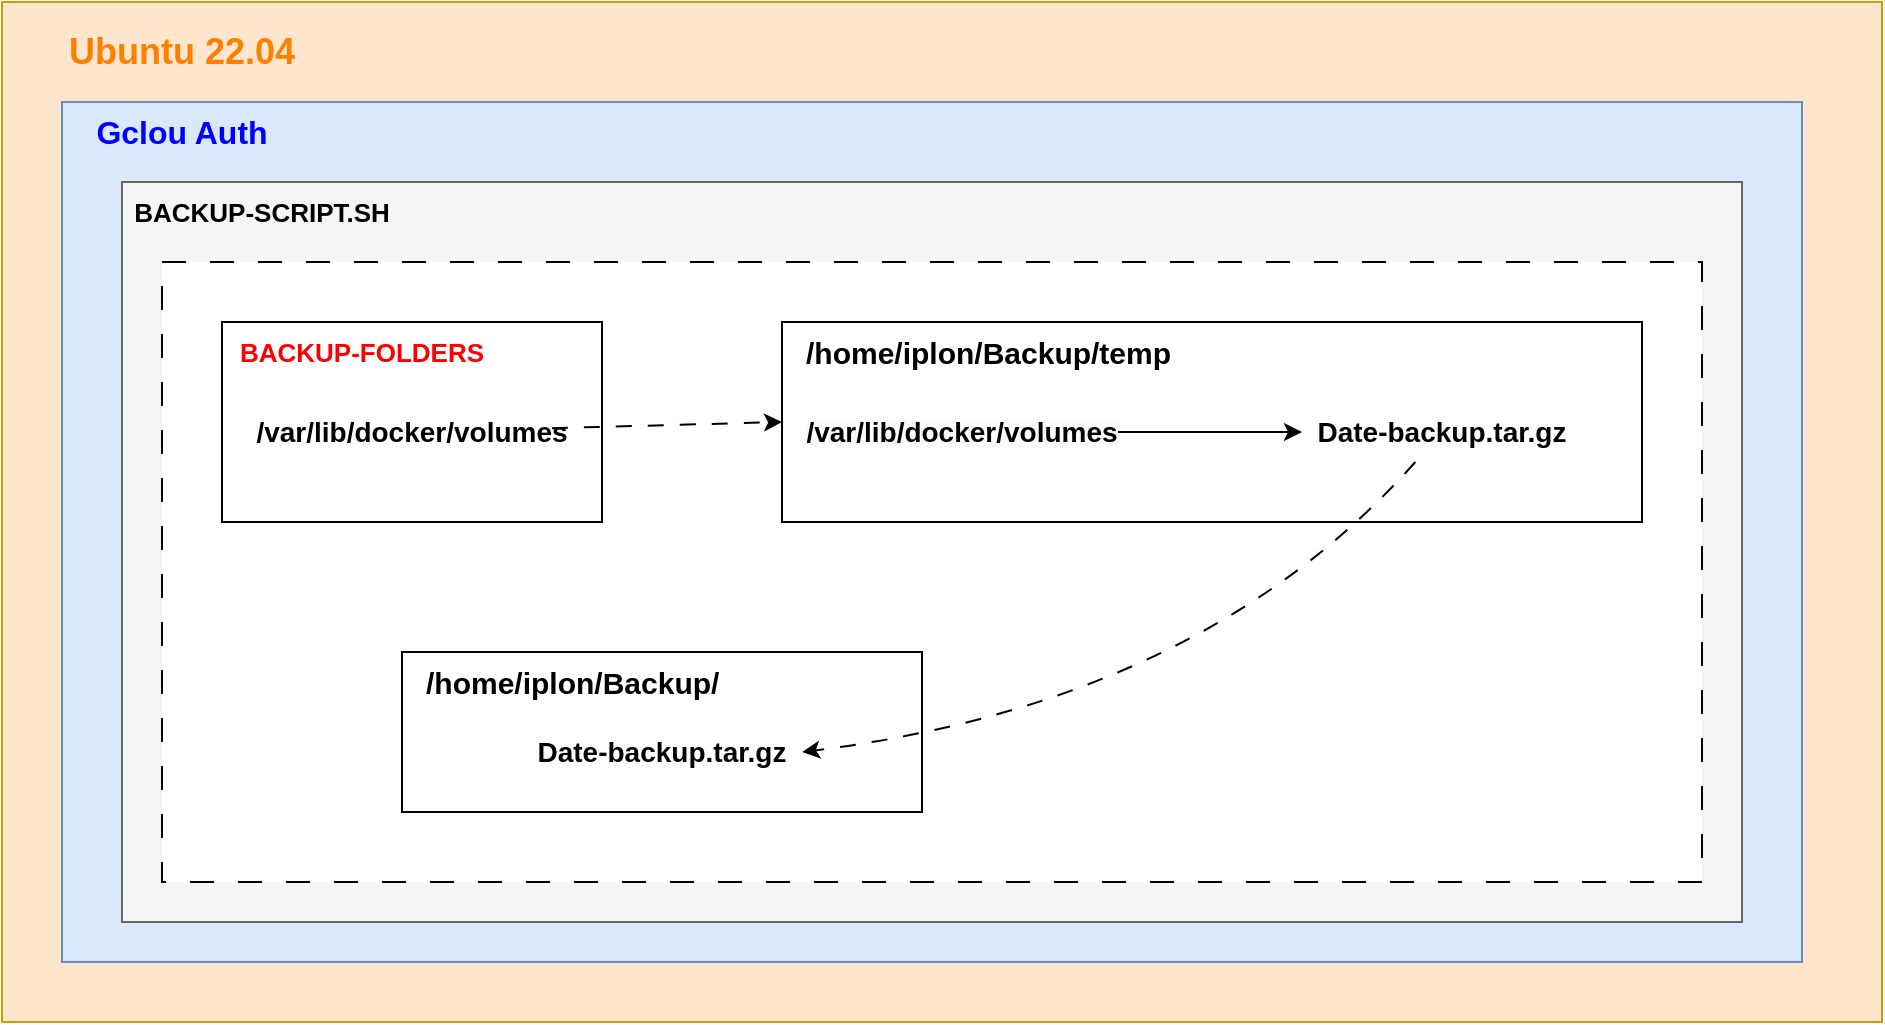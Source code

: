 <mxfile version="21.7.0" type="github">
  <diagram name="Page-1" id="9AsOzyfTxAAt59TYpuIn">
    <mxGraphModel dx="1434" dy="811" grid="1" gridSize="10" guides="1" tooltips="1" connect="1" arrows="1" fold="1" page="1" pageScale="1" pageWidth="827" pageHeight="1169" math="0" shadow="0">
      <root>
        <mxCell id="0" />
        <mxCell id="1" parent="0" />
        <mxCell id="MmiJt0va4LWQRkHMWDSl-2" value="" style="rounded=0;whiteSpace=wrap;html=1;fillColor=#ffe6cc;strokeColor=#d79b00;" parent="1" vertex="1">
          <mxGeometry x="100" y="220" width="940" height="510" as="geometry" />
        </mxCell>
        <mxCell id="MmiJt0va4LWQRkHMWDSl-3" value="" style="rounded=0;whiteSpace=wrap;html=1;fillColor=#dae8fc;strokeColor=#6c8ebf;" parent="1" vertex="1">
          <mxGeometry x="130" y="270" width="870" height="430" as="geometry" />
        </mxCell>
        <mxCell id="MmiJt0va4LWQRkHMWDSl-5" value="&lt;b&gt;&lt;font color=&quot;#ff8000&quot; style=&quot;font-size: 18px;&quot;&gt;Ubuntu 22.04&lt;/font&gt;&lt;/b&gt;" style="text;html=1;strokeColor=none;fillColor=none;align=center;verticalAlign=middle;whiteSpace=wrap;rounded=0;" parent="1" vertex="1">
          <mxGeometry x="110" y="230" width="160" height="30" as="geometry" />
        </mxCell>
        <mxCell id="MmiJt0va4LWQRkHMWDSl-6" value="" style="rounded=0;whiteSpace=wrap;html=1;fillColor=#f5f5f5;strokeColor=#666666;fontColor=#333333;" parent="1" vertex="1">
          <mxGeometry x="160" y="310" width="810" height="370" as="geometry" />
        </mxCell>
        <mxCell id="MmiJt0va4LWQRkHMWDSl-7" value="&lt;b&gt;&lt;font color=&quot;#0000ff&quot; style=&quot;font-size: 16px;&quot;&gt;Gclou Auth&lt;/font&gt;&lt;/b&gt;" style="text;html=1;strokeColor=none;fillColor=none;align=center;verticalAlign=middle;whiteSpace=wrap;rounded=0;" parent="1" vertex="1">
          <mxGeometry x="130" y="270" width="120" height="30" as="geometry" />
        </mxCell>
        <mxCell id="MmiJt0va4LWQRkHMWDSl-8" value="" style="rounded=0;whiteSpace=wrap;html=1;dashed=1;dashPattern=12 12;" parent="1" vertex="1">
          <mxGeometry x="180" y="350" width="770" height="310" as="geometry" />
        </mxCell>
        <mxCell id="MmiJt0va4LWQRkHMWDSl-9" value="&lt;b&gt;&lt;font style=&quot;font-size: 13px;&quot;&gt;BACKUP-SCRIPT.SH&lt;/font&gt;&lt;/b&gt;" style="text;html=1;strokeColor=none;fillColor=none;align=center;verticalAlign=middle;whiteSpace=wrap;rounded=0;" parent="1" vertex="1">
          <mxGeometry x="160" y="310" width="140" height="30" as="geometry" />
        </mxCell>
        <mxCell id="WtYuY4UgmzVssFFDPIEh-1" value="" style="rounded=0;whiteSpace=wrap;html=1;" vertex="1" parent="1">
          <mxGeometry x="210" y="380" width="190" height="100" as="geometry" />
        </mxCell>
        <mxCell id="WtYuY4UgmzVssFFDPIEh-2" value="&lt;b&gt;&lt;font color=&quot;#ff0000&quot; style=&quot;font-size: 13px;&quot;&gt;BACKUP-FOLDERS&lt;/font&gt;&lt;/b&gt;" style="text;html=1;strokeColor=none;fillColor=none;align=center;verticalAlign=middle;whiteSpace=wrap;rounded=0;" vertex="1" parent="1">
          <mxGeometry x="210" y="380" width="140" height="30" as="geometry" />
        </mxCell>
        <mxCell id="WtYuY4UgmzVssFFDPIEh-3" value="&lt;b&gt;&lt;font style=&quot;font-size: 14px;&quot;&gt;/var/lib/docker/volumes&lt;/font&gt;&lt;/b&gt;" style="text;html=1;strokeColor=none;fillColor=none;align=center;verticalAlign=middle;whiteSpace=wrap;rounded=0;" vertex="1" parent="1">
          <mxGeometry x="235" y="420" width="140" height="30" as="geometry" />
        </mxCell>
        <mxCell id="WtYuY4UgmzVssFFDPIEh-4" value="" style="rounded=0;whiteSpace=wrap;html=1;" vertex="1" parent="1">
          <mxGeometry x="490" y="380" width="430" height="100" as="geometry" />
        </mxCell>
        <mxCell id="WtYuY4UgmzVssFFDPIEh-6" value="&lt;b&gt;&lt;font style=&quot;font-size: 15px;&quot;&gt;/home/iplon/Backup/temp&lt;/font&gt;&lt;/b&gt;" style="text;html=1;strokeColor=none;fillColor=none;align=left;verticalAlign=middle;whiteSpace=wrap;rounded=0;" vertex="1" parent="1">
          <mxGeometry x="500" y="380" width="230" height="30" as="geometry" />
        </mxCell>
        <mxCell id="WtYuY4UgmzVssFFDPIEh-9" style="edgeStyle=orthogonalEdgeStyle;rounded=0;orthogonalLoop=1;jettySize=auto;html=1;" edge="1" parent="1" source="WtYuY4UgmzVssFFDPIEh-7" target="WtYuY4UgmzVssFFDPIEh-8">
          <mxGeometry relative="1" as="geometry" />
        </mxCell>
        <mxCell id="WtYuY4UgmzVssFFDPIEh-7" value="&lt;b style=&quot;border-color: var(--border-color); color: rgb(0, 0, 0); font-family: Helvetica; font-size: 12px; font-style: normal; font-variant-ligatures: normal; font-variant-caps: normal; letter-spacing: normal; orphans: 2; text-align: center; text-indent: 0px; text-transform: none; widows: 2; word-spacing: 0px; -webkit-text-stroke-width: 0px; background-color: rgb(251, 251, 251); text-decoration-thickness: initial; text-decoration-style: initial; text-decoration-color: initial;&quot;&gt;&lt;font style=&quot;border-color: var(--border-color); font-size: 14px;&quot;&gt;/var/lib/docker/volumes&lt;/font&gt;&lt;/b&gt;" style="text;html=1;strokeColor=none;fillColor=none;align=center;verticalAlign=middle;whiteSpace=wrap;rounded=0;" vertex="1" parent="1">
          <mxGeometry x="510" y="420" width="140" height="30" as="geometry" />
        </mxCell>
        <mxCell id="WtYuY4UgmzVssFFDPIEh-8" value="&lt;span style=&quot;font-size: 14px;&quot;&gt;&lt;b&gt;Date-backup.tar.gz&lt;/b&gt;&lt;/span&gt;" style="text;html=1;strokeColor=none;fillColor=none;align=center;verticalAlign=middle;whiteSpace=wrap;rounded=0;" vertex="1" parent="1">
          <mxGeometry x="750" y="420" width="140" height="30" as="geometry" />
        </mxCell>
        <mxCell id="WtYuY4UgmzVssFFDPIEh-13" value="" style="group" vertex="1" connectable="0" parent="1">
          <mxGeometry x="300" y="545" width="260" height="80" as="geometry" />
        </mxCell>
        <mxCell id="WtYuY4UgmzVssFFDPIEh-10" value="" style="rounded=0;whiteSpace=wrap;html=1;" vertex="1" parent="WtYuY4UgmzVssFFDPIEh-13">
          <mxGeometry width="260" height="80" as="geometry" />
        </mxCell>
        <mxCell id="WtYuY4UgmzVssFFDPIEh-11" value="&lt;b&gt;&lt;font style=&quot;font-size: 15px;&quot;&gt;/home/iplon/Backup/&lt;/font&gt;&lt;/b&gt;" style="text;html=1;strokeColor=none;fillColor=none;align=left;verticalAlign=middle;whiteSpace=wrap;rounded=0;" vertex="1" parent="WtYuY4UgmzVssFFDPIEh-13">
          <mxGeometry x="10" width="230" height="30" as="geometry" />
        </mxCell>
        <mxCell id="WtYuY4UgmzVssFFDPIEh-12" value="&lt;span style=&quot;font-size: 14px;&quot;&gt;&lt;b&gt;Date-backup.tar.gz&lt;/b&gt;&lt;/span&gt;" style="text;html=1;strokeColor=none;fillColor=none;align=center;verticalAlign=middle;whiteSpace=wrap;rounded=0;" vertex="1" parent="WtYuY4UgmzVssFFDPIEh-13">
          <mxGeometry x="60" y="35" width="140" height="30" as="geometry" />
        </mxCell>
        <mxCell id="WtYuY4UgmzVssFFDPIEh-14" value="" style="curved=1;endArrow=classic;html=1;rounded=0;entryX=1;entryY=0.5;entryDx=0;entryDy=0;dashed=1;dashPattern=8 8;" edge="1" parent="1" source="WtYuY4UgmzVssFFDPIEh-8" target="WtYuY4UgmzVssFFDPIEh-12">
          <mxGeometry width="50" height="50" relative="1" as="geometry">
            <mxPoint x="820" y="500" as="sourcePoint" />
            <mxPoint x="820" y="520.711" as="targetPoint" />
            <Array as="points">
              <mxPoint x="700" y="570" />
            </Array>
          </mxGeometry>
        </mxCell>
        <mxCell id="WtYuY4UgmzVssFFDPIEh-15" value="" style="curved=1;endArrow=classic;html=1;rounded=0;dashed=1;dashPattern=8 8;entryX=0;entryY=0.5;entryDx=0;entryDy=0;" edge="1" parent="1" source="WtYuY4UgmzVssFFDPIEh-3" target="WtYuY4UgmzVssFFDPIEh-4">
          <mxGeometry width="50" height="50" relative="1" as="geometry">
            <mxPoint x="375" y="485" as="sourcePoint" />
            <mxPoint x="500" y="435" as="targetPoint" />
          </mxGeometry>
        </mxCell>
      </root>
    </mxGraphModel>
  </diagram>
</mxfile>
